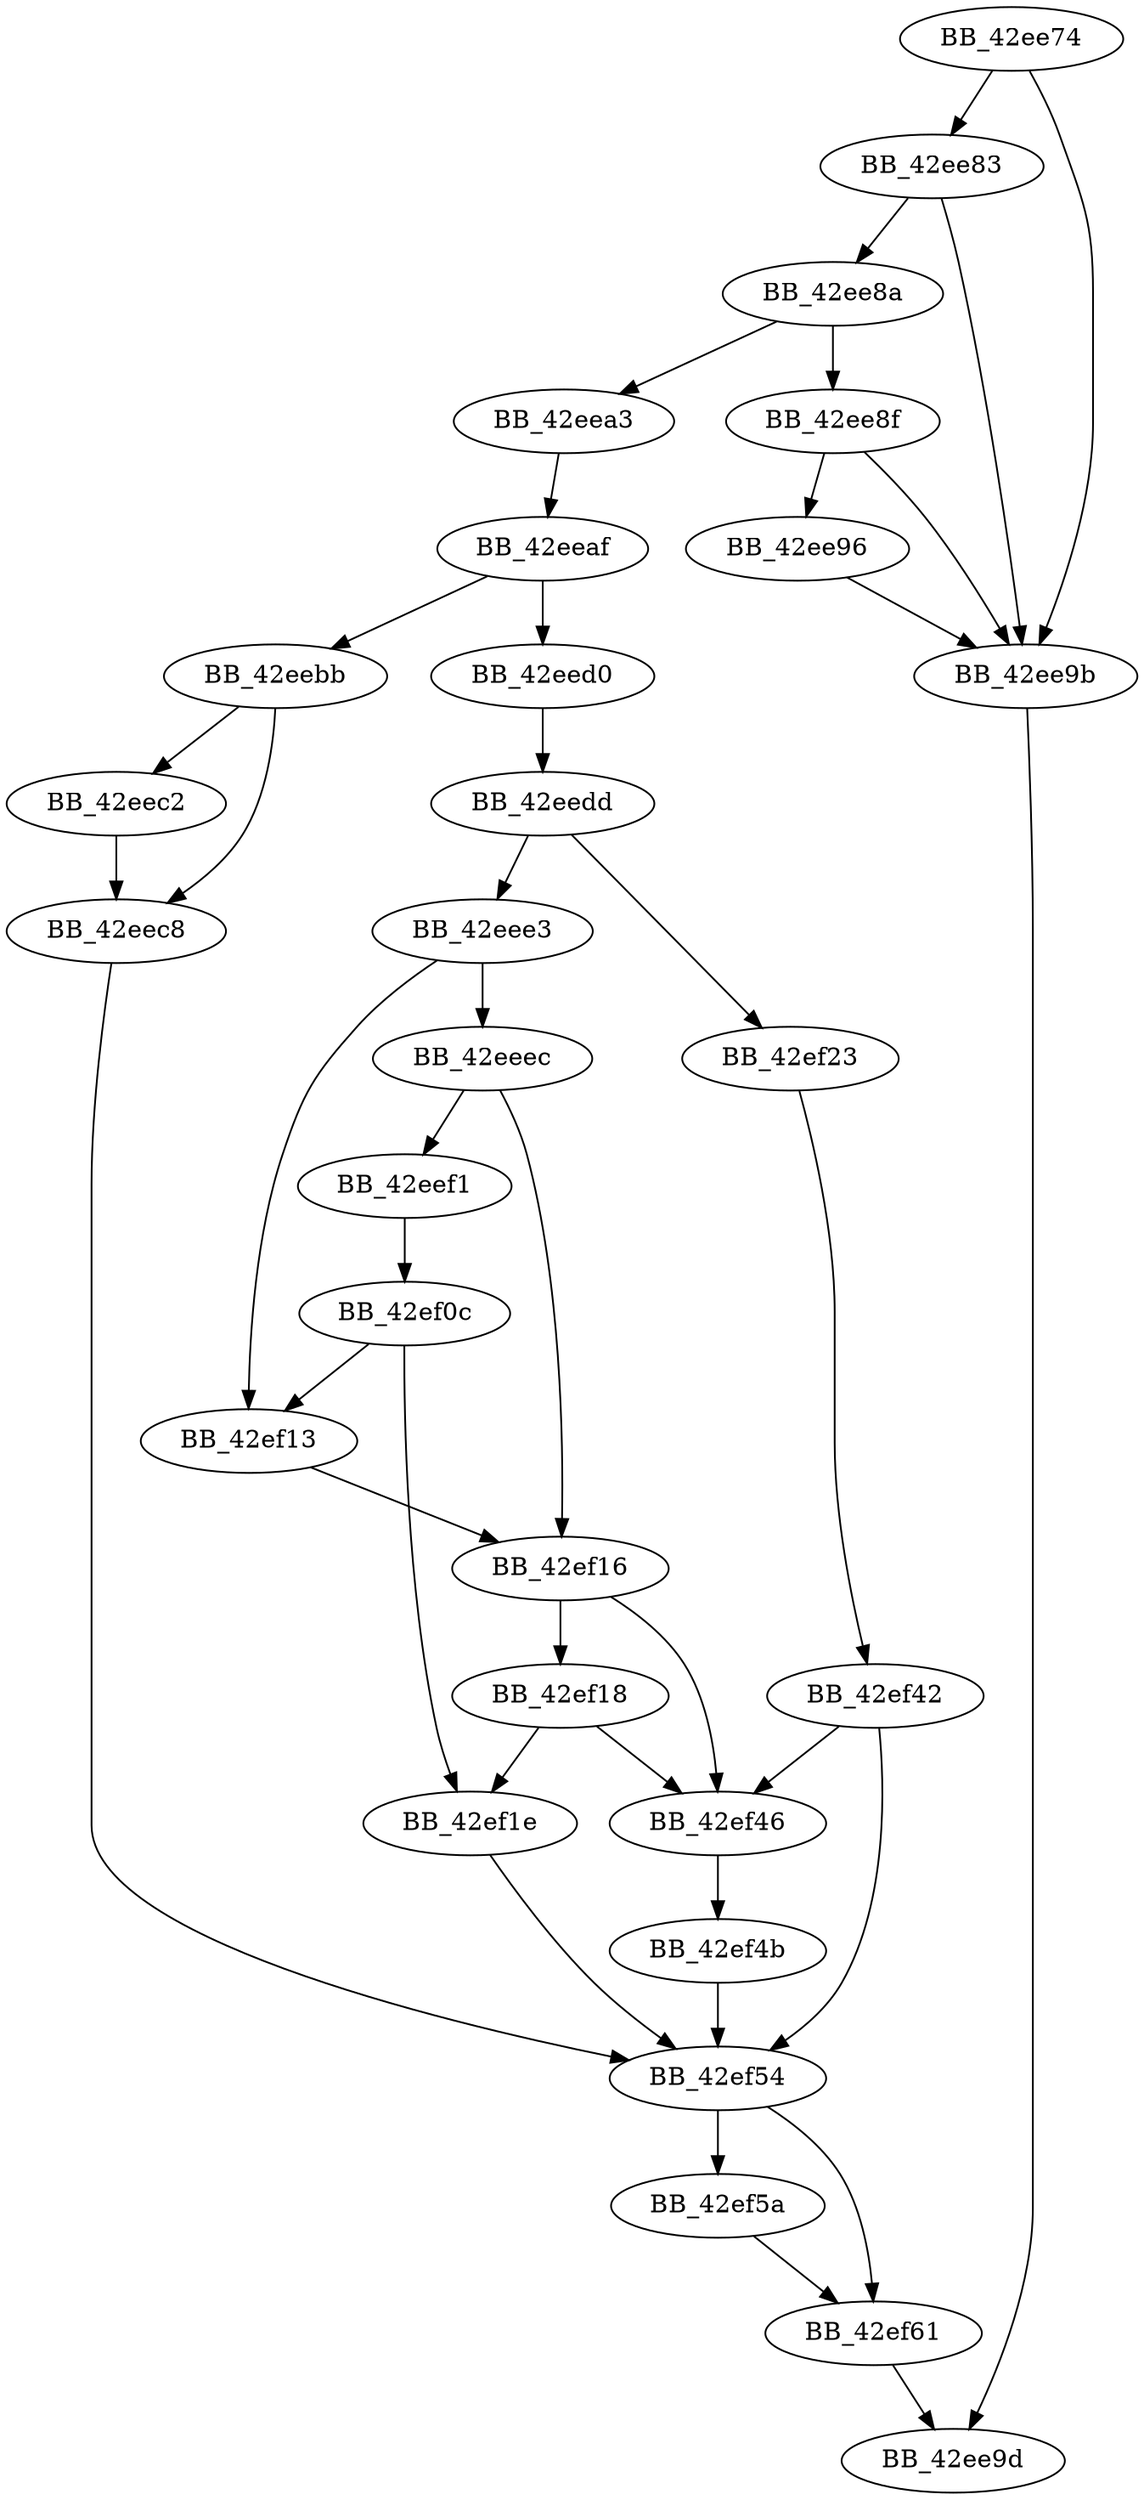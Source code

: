 DiGraph __mbtowc_l{
BB_42ee74->BB_42ee83
BB_42ee74->BB_42ee9b
BB_42ee83->BB_42ee8a
BB_42ee83->BB_42ee9b
BB_42ee8a->BB_42ee8f
BB_42ee8a->BB_42eea3
BB_42ee8f->BB_42ee96
BB_42ee8f->BB_42ee9b
BB_42ee96->BB_42ee9b
BB_42ee9b->BB_42ee9d
BB_42eea3->BB_42eeaf
BB_42eeaf->BB_42eebb
BB_42eeaf->BB_42eed0
BB_42eebb->BB_42eec2
BB_42eebb->BB_42eec8
BB_42eec2->BB_42eec8
BB_42eec8->BB_42ef54
BB_42eed0->BB_42eedd
BB_42eedd->BB_42eee3
BB_42eedd->BB_42ef23
BB_42eee3->BB_42eeec
BB_42eee3->BB_42ef13
BB_42eeec->BB_42eef1
BB_42eeec->BB_42ef16
BB_42eef1->BB_42ef0c
BB_42ef0c->BB_42ef13
BB_42ef0c->BB_42ef1e
BB_42ef13->BB_42ef16
BB_42ef16->BB_42ef18
BB_42ef16->BB_42ef46
BB_42ef18->BB_42ef1e
BB_42ef18->BB_42ef46
BB_42ef1e->BB_42ef54
BB_42ef23->BB_42ef42
BB_42ef42->BB_42ef46
BB_42ef42->BB_42ef54
BB_42ef46->BB_42ef4b
BB_42ef4b->BB_42ef54
BB_42ef54->BB_42ef5a
BB_42ef54->BB_42ef61
BB_42ef5a->BB_42ef61
BB_42ef61->BB_42ee9d
}
